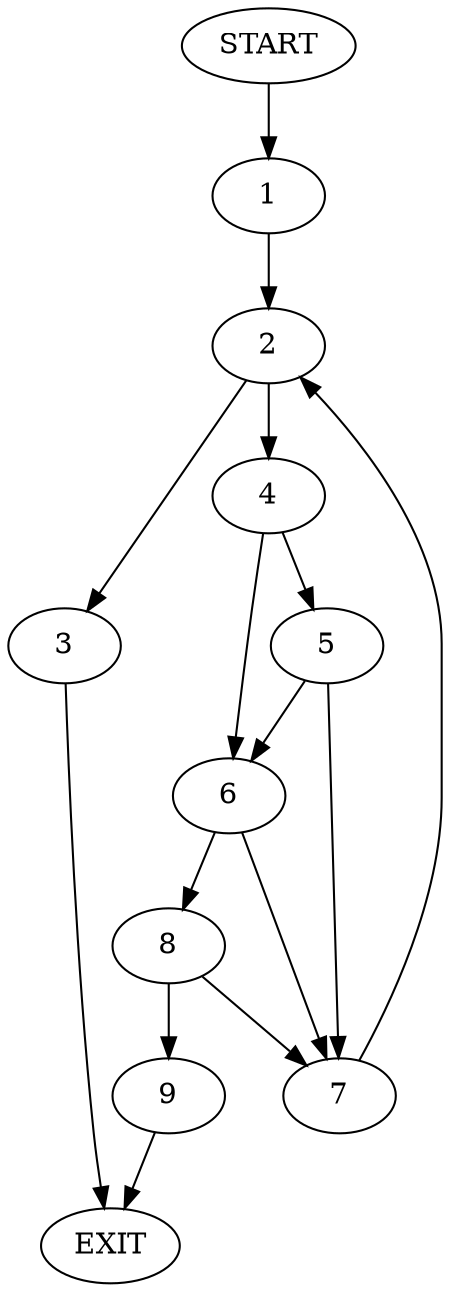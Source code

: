 digraph {
0 [label="START"]
10 [label="EXIT"]
0 -> 1
1 -> 2
2 -> 3
2 -> 4
3 -> 10
4 -> 5
4 -> 6
6 -> 7
6 -> 8
5 -> 7
5 -> 6
7 -> 2
8 -> 7
8 -> 9
9 -> 10
}
